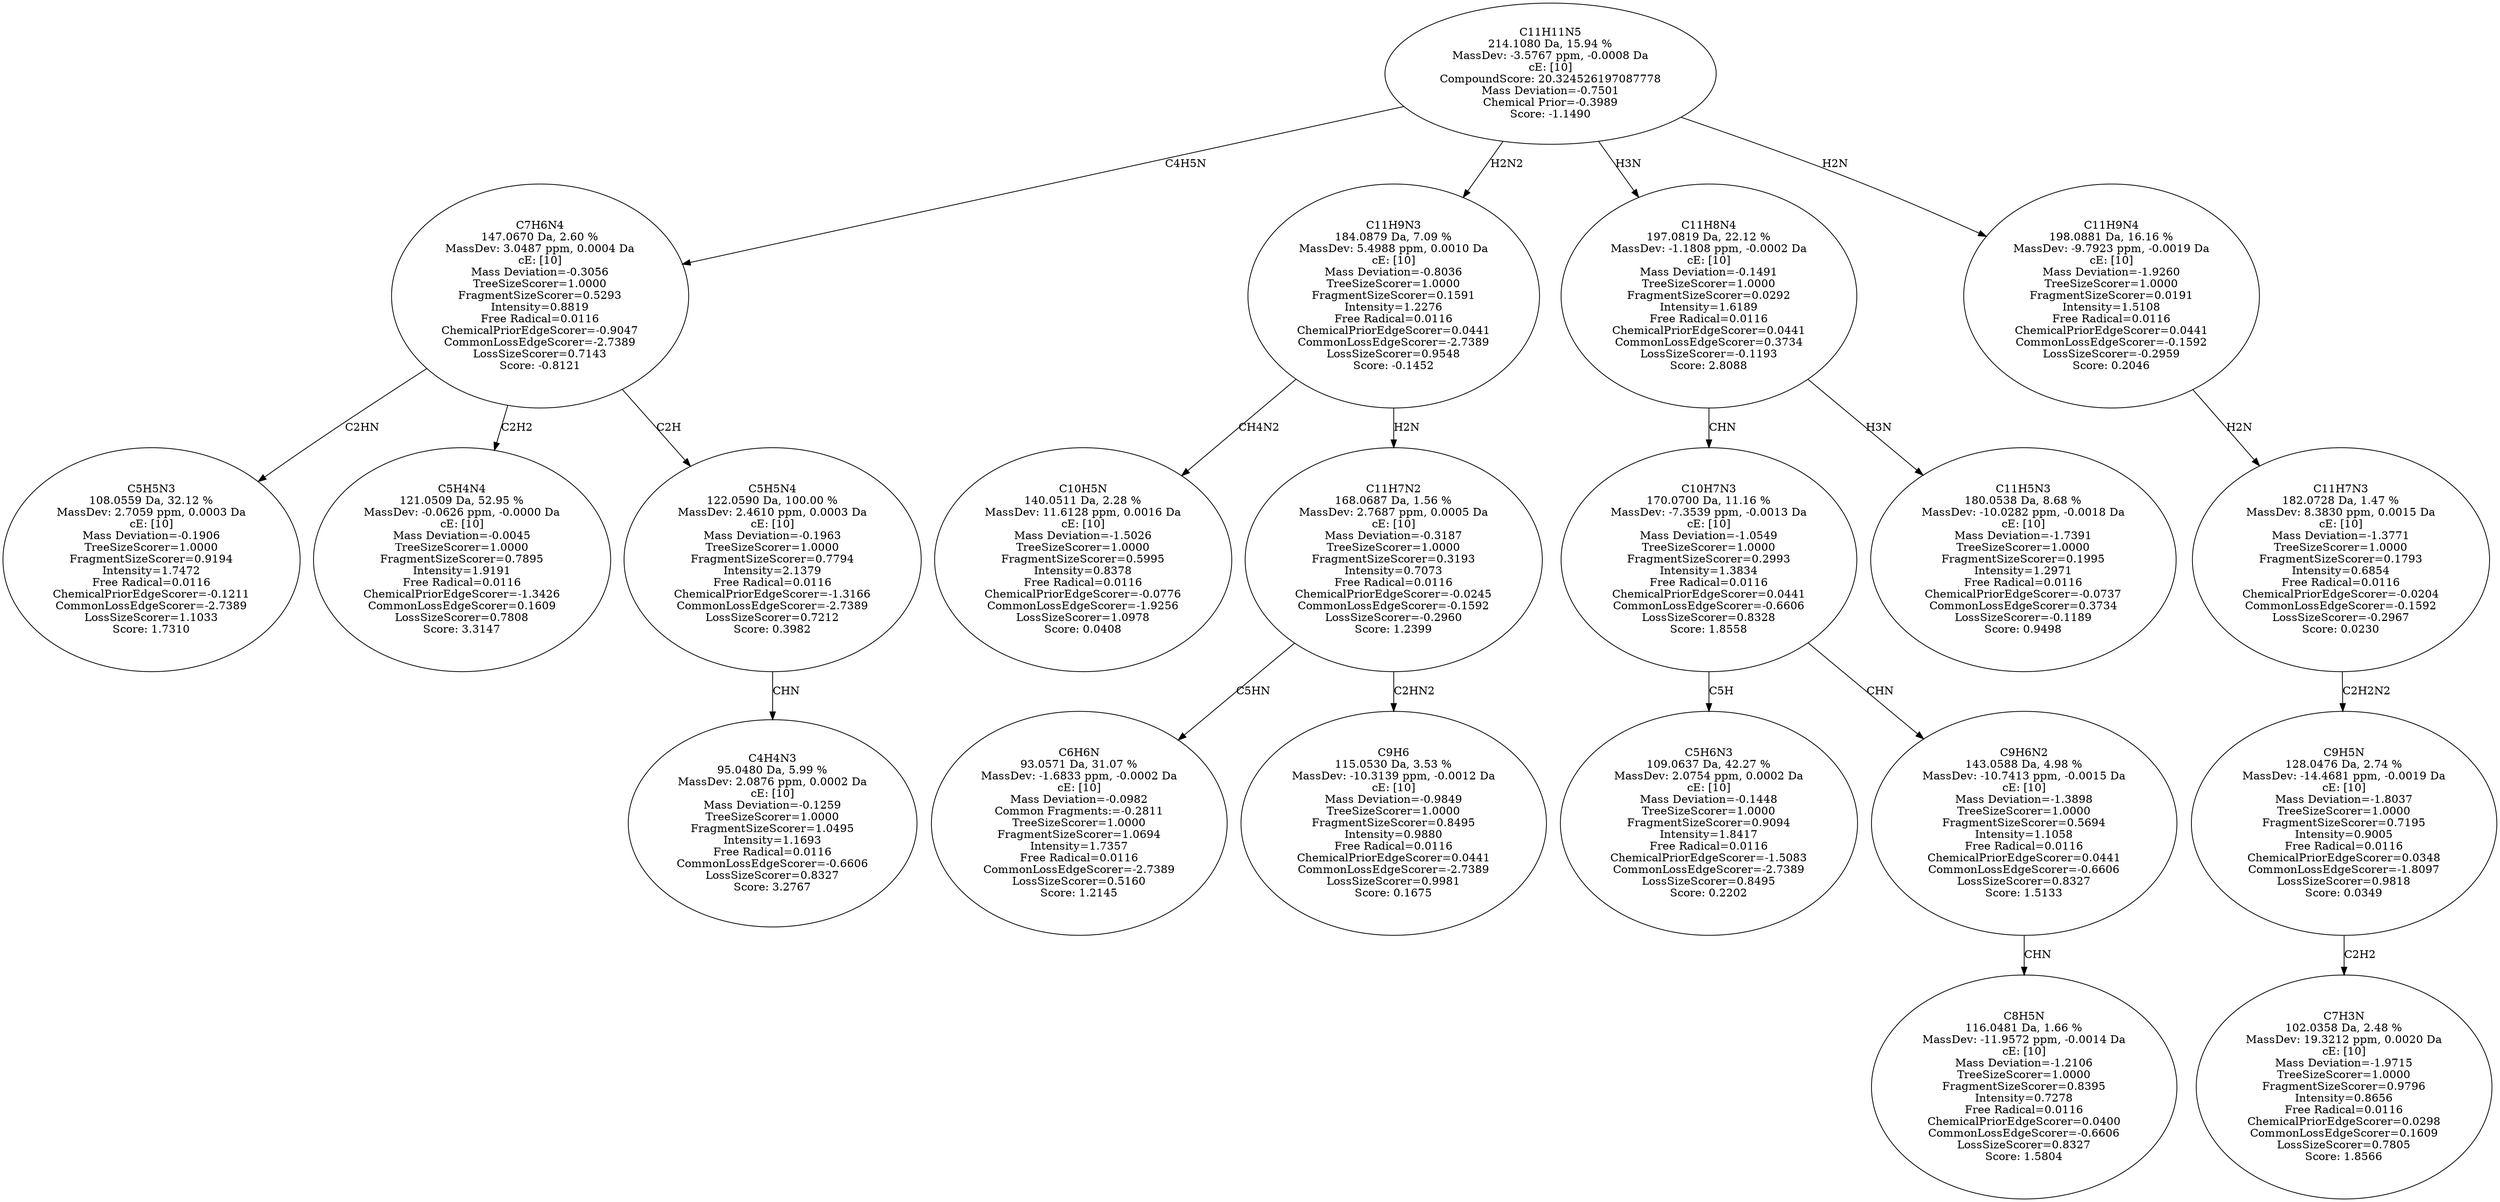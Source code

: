 strict digraph {
v1 [label="C5H5N3\n108.0559 Da, 32.12 %\nMassDev: 2.7059 ppm, 0.0003 Da\ncE: [10]\nMass Deviation=-0.1906\nTreeSizeScorer=1.0000\nFragmentSizeScorer=0.9194\nIntensity=1.7472\nFree Radical=0.0116\nChemicalPriorEdgeScorer=-0.1211\nCommonLossEdgeScorer=-2.7389\nLossSizeScorer=1.1033\nScore: 1.7310"];
v2 [label="C5H4N4\n121.0509 Da, 52.95 %\nMassDev: -0.0626 ppm, -0.0000 Da\ncE: [10]\nMass Deviation=-0.0045\nTreeSizeScorer=1.0000\nFragmentSizeScorer=0.7895\nIntensity=1.9191\nFree Radical=0.0116\nChemicalPriorEdgeScorer=-1.3426\nCommonLossEdgeScorer=0.1609\nLossSizeScorer=0.7808\nScore: 3.3147"];
v3 [label="C4H4N3\n95.0480 Da, 5.99 %\nMassDev: 2.0876 ppm, 0.0002 Da\ncE: [10]\nMass Deviation=-0.1259\nTreeSizeScorer=1.0000\nFragmentSizeScorer=1.0495\nIntensity=1.1693\nFree Radical=0.0116\nCommonLossEdgeScorer=-0.6606\nLossSizeScorer=0.8327\nScore: 3.2767"];
v4 [label="C5H5N4\n122.0590 Da, 100.00 %\nMassDev: 2.4610 ppm, 0.0003 Da\ncE: [10]\nMass Deviation=-0.1963\nTreeSizeScorer=1.0000\nFragmentSizeScorer=0.7794\nIntensity=2.1379\nFree Radical=0.0116\nChemicalPriorEdgeScorer=-1.3166\nCommonLossEdgeScorer=-2.7389\nLossSizeScorer=0.7212\nScore: 0.3982"];
v5 [label="C7H6N4\n147.0670 Da, 2.60 %\nMassDev: 3.0487 ppm, 0.0004 Da\ncE: [10]\nMass Deviation=-0.3056\nTreeSizeScorer=1.0000\nFragmentSizeScorer=0.5293\nIntensity=0.8819\nFree Radical=0.0116\nChemicalPriorEdgeScorer=-0.9047\nCommonLossEdgeScorer=-2.7389\nLossSizeScorer=0.7143\nScore: -0.8121"];
v6 [label="C10H5N\n140.0511 Da, 2.28 %\nMassDev: 11.6128 ppm, 0.0016 Da\ncE: [10]\nMass Deviation=-1.5026\nTreeSizeScorer=1.0000\nFragmentSizeScorer=0.5995\nIntensity=0.8378\nFree Radical=0.0116\nChemicalPriorEdgeScorer=-0.0776\nCommonLossEdgeScorer=-1.9256\nLossSizeScorer=1.0978\nScore: 0.0408"];
v7 [label="C6H6N\n93.0571 Da, 31.07 %\nMassDev: -1.6833 ppm, -0.0002 Da\ncE: [10]\nMass Deviation=-0.0982\nCommon Fragments:=-0.2811\nTreeSizeScorer=1.0000\nFragmentSizeScorer=1.0694\nIntensity=1.7357\nFree Radical=0.0116\nCommonLossEdgeScorer=-2.7389\nLossSizeScorer=0.5160\nScore: 1.2145"];
v8 [label="C9H6\n115.0530 Da, 3.53 %\nMassDev: -10.3139 ppm, -0.0012 Da\ncE: [10]\nMass Deviation=-0.9849\nTreeSizeScorer=1.0000\nFragmentSizeScorer=0.8495\nIntensity=0.9880\nFree Radical=0.0116\nChemicalPriorEdgeScorer=0.0441\nCommonLossEdgeScorer=-2.7389\nLossSizeScorer=0.9981\nScore: 0.1675"];
v9 [label="C11H7N2\n168.0687 Da, 1.56 %\nMassDev: 2.7687 ppm, 0.0005 Da\ncE: [10]\nMass Deviation=-0.3187\nTreeSizeScorer=1.0000\nFragmentSizeScorer=0.3193\nIntensity=0.7073\nFree Radical=0.0116\nChemicalPriorEdgeScorer=-0.0245\nCommonLossEdgeScorer=-0.1592\nLossSizeScorer=-0.2960\nScore: 1.2399"];
v10 [label="C11H9N3\n184.0879 Da, 7.09 %\nMassDev: 5.4988 ppm, 0.0010 Da\ncE: [10]\nMass Deviation=-0.8036\nTreeSizeScorer=1.0000\nFragmentSizeScorer=0.1591\nIntensity=1.2276\nFree Radical=0.0116\nChemicalPriorEdgeScorer=0.0441\nCommonLossEdgeScorer=-2.7389\nLossSizeScorer=0.9548\nScore: -0.1452"];
v11 [label="C5H6N3\n109.0637 Da, 42.27 %\nMassDev: 2.0754 ppm, 0.0002 Da\ncE: [10]\nMass Deviation=-0.1448\nTreeSizeScorer=1.0000\nFragmentSizeScorer=0.9094\nIntensity=1.8417\nFree Radical=0.0116\nChemicalPriorEdgeScorer=-1.5083\nCommonLossEdgeScorer=-2.7389\nLossSizeScorer=0.8495\nScore: 0.2202"];
v12 [label="C8H5N\n116.0481 Da, 1.66 %\nMassDev: -11.9572 ppm, -0.0014 Da\ncE: [10]\nMass Deviation=-1.2106\nTreeSizeScorer=1.0000\nFragmentSizeScorer=0.8395\nIntensity=0.7278\nFree Radical=0.0116\nChemicalPriorEdgeScorer=0.0400\nCommonLossEdgeScorer=-0.6606\nLossSizeScorer=0.8327\nScore: 1.5804"];
v13 [label="C9H6N2\n143.0588 Da, 4.98 %\nMassDev: -10.7413 ppm, -0.0015 Da\ncE: [10]\nMass Deviation=-1.3898\nTreeSizeScorer=1.0000\nFragmentSizeScorer=0.5694\nIntensity=1.1058\nFree Radical=0.0116\nChemicalPriorEdgeScorer=0.0441\nCommonLossEdgeScorer=-0.6606\nLossSizeScorer=0.8327\nScore: 1.5133"];
v14 [label="C10H7N3\n170.0700 Da, 11.16 %\nMassDev: -7.3539 ppm, -0.0013 Da\ncE: [10]\nMass Deviation=-1.0549\nTreeSizeScorer=1.0000\nFragmentSizeScorer=0.2993\nIntensity=1.3834\nFree Radical=0.0116\nChemicalPriorEdgeScorer=0.0441\nCommonLossEdgeScorer=-0.6606\nLossSizeScorer=0.8328\nScore: 1.8558"];
v15 [label="C11H5N3\n180.0538 Da, 8.68 %\nMassDev: -10.0282 ppm, -0.0018 Da\ncE: [10]\nMass Deviation=-1.7391\nTreeSizeScorer=1.0000\nFragmentSizeScorer=0.1995\nIntensity=1.2971\nFree Radical=0.0116\nChemicalPriorEdgeScorer=-0.0737\nCommonLossEdgeScorer=0.3734\nLossSizeScorer=-0.1189\nScore: 0.9498"];
v16 [label="C11H8N4\n197.0819 Da, 22.12 %\nMassDev: -1.1808 ppm, -0.0002 Da\ncE: [10]\nMass Deviation=-0.1491\nTreeSizeScorer=1.0000\nFragmentSizeScorer=0.0292\nIntensity=1.6189\nFree Radical=0.0116\nChemicalPriorEdgeScorer=0.0441\nCommonLossEdgeScorer=0.3734\nLossSizeScorer=-0.1193\nScore: 2.8088"];
v17 [label="C7H3N\n102.0358 Da, 2.48 %\nMassDev: 19.3212 ppm, 0.0020 Da\ncE: [10]\nMass Deviation=-1.9715\nTreeSizeScorer=1.0000\nFragmentSizeScorer=0.9796\nIntensity=0.8656\nFree Radical=0.0116\nChemicalPriorEdgeScorer=0.0298\nCommonLossEdgeScorer=0.1609\nLossSizeScorer=0.7805\nScore: 1.8566"];
v18 [label="C9H5N\n128.0476 Da, 2.74 %\nMassDev: -14.4681 ppm, -0.0019 Da\ncE: [10]\nMass Deviation=-1.8037\nTreeSizeScorer=1.0000\nFragmentSizeScorer=0.7195\nIntensity=0.9005\nFree Radical=0.0116\nChemicalPriorEdgeScorer=0.0348\nCommonLossEdgeScorer=-1.8097\nLossSizeScorer=0.9818\nScore: 0.0349"];
v19 [label="C11H7N3\n182.0728 Da, 1.47 %\nMassDev: 8.3830 ppm, 0.0015 Da\ncE: [10]\nMass Deviation=-1.3771\nTreeSizeScorer=1.0000\nFragmentSizeScorer=0.1793\nIntensity=0.6854\nFree Radical=0.0116\nChemicalPriorEdgeScorer=-0.0204\nCommonLossEdgeScorer=-0.1592\nLossSizeScorer=-0.2967\nScore: 0.0230"];
v20 [label="C11H9N4\n198.0881 Da, 16.16 %\nMassDev: -9.7923 ppm, -0.0019 Da\ncE: [10]\nMass Deviation=-1.9260\nTreeSizeScorer=1.0000\nFragmentSizeScorer=0.0191\nIntensity=1.5108\nFree Radical=0.0116\nChemicalPriorEdgeScorer=0.0441\nCommonLossEdgeScorer=-0.1592\nLossSizeScorer=-0.2959\nScore: 0.2046"];
v21 [label="C11H11N5\n214.1080 Da, 15.94 %\nMassDev: -3.5767 ppm, -0.0008 Da\ncE: [10]\nCompoundScore: 20.324526197087778\nMass Deviation=-0.7501\nChemical Prior=-0.3989\nScore: -1.1490"];
v5 -> v1 [label="C2HN"];
v5 -> v2 [label="C2H2"];
v4 -> v3 [label="CHN"];
v5 -> v4 [label="C2H"];
v21 -> v5 [label="C4H5N"];
v10 -> v6 [label="CH4N2"];
v9 -> v7 [label="C5HN"];
v9 -> v8 [label="C2HN2"];
v10 -> v9 [label="H2N"];
v21 -> v10 [label="H2N2"];
v14 -> v11 [label="C5H"];
v13 -> v12 [label="CHN"];
v14 -> v13 [label="CHN"];
v16 -> v14 [label="CHN"];
v16 -> v15 [label="H3N"];
v21 -> v16 [label="H3N"];
v18 -> v17 [label="C2H2"];
v19 -> v18 [label="C2H2N2"];
v20 -> v19 [label="H2N"];
v21 -> v20 [label="H2N"];
}